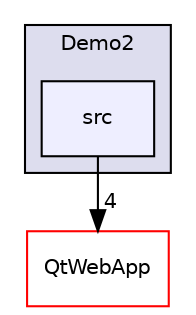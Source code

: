digraph "prerequisites/QtWebApp/Demo2/src" {
  compound=true
  node [ fontsize="10", fontname="Helvetica"];
  edge [ labelfontsize="10", labelfontname="Helvetica"];
  subgraph clusterdir_f77657ba4c87d340e067d59a07be4f39 {
    graph [ bgcolor="#ddddee", pencolor="black", label="Demo2" fontname="Helvetica", fontsize="10", URL="dir_f77657ba4c87d340e067d59a07be4f39.html"]
  dir_a7780f290eb8a694052ceebfb6459803 [shape=box, label="src", style="filled", fillcolor="#eeeeff", pencolor="black", URL="dir_a7780f290eb8a694052ceebfb6459803.html"];
  }
  dir_fcefc31fc3f25546f55bfcf4421333ad [shape=box label="QtWebApp" fillcolor="white" style="filled" color="red" URL="dir_fcefc31fc3f25546f55bfcf4421333ad.html"];
  dir_a7780f290eb8a694052ceebfb6459803->dir_fcefc31fc3f25546f55bfcf4421333ad [headlabel="4", labeldistance=1.5 headhref="dir_000035_000400.html"];
}
